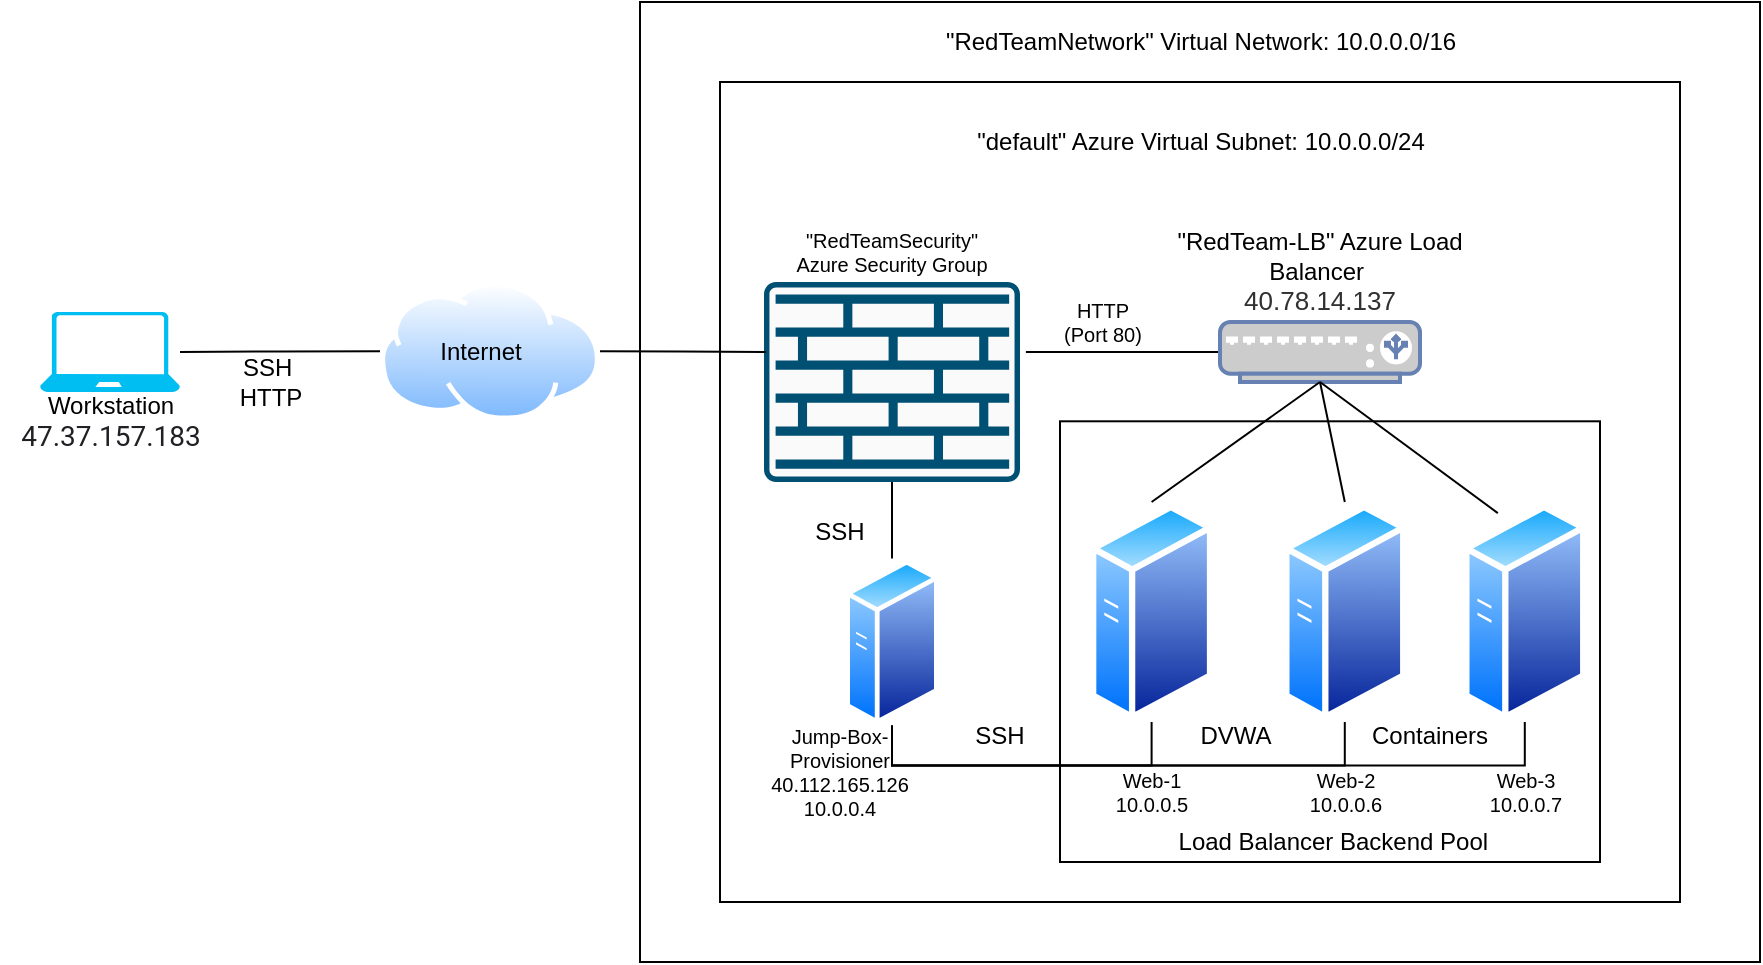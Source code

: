 <mxfile version="16.5.6" type="google"><diagram id="-m-hoagWF1S9MUjE3wVG" name="Page-1"><mxGraphModel dx="2028" dy="641" grid="1" gridSize="10" guides="1" tooltips="1" connect="1" arrows="1" fold="1" page="1" pageScale="1" pageWidth="850" pageHeight="1100" math="0" shadow="0"><root><mxCell id="0"/><mxCell id="1" parent="0"/><mxCell id="Y1LJV-LRSYKa3kTSArft-1" value="" style="rounded=0;whiteSpace=wrap;html=1;" parent="1" vertex="1"><mxGeometry x="200" y="120" width="560" height="480" as="geometry"/></mxCell><mxCell id="Y1LJV-LRSYKa3kTSArft-2" value="" style="rounded=0;whiteSpace=wrap;html=1;" parent="1" vertex="1"><mxGeometry x="240" y="160" width="480" height="410" as="geometry"/></mxCell><mxCell id="Y1LJV-LRSYKa3kTSArft-3" value="&quot;RedTeamNetwork&quot; Virtual Network: 10.0.0.0/16" style="text;html=1;align=center;verticalAlign=middle;resizable=0;points=[];autosize=1;strokeColor=none;fillColor=none;" parent="1" vertex="1"><mxGeometry x="345" y="130" width="270" height="20" as="geometry"/></mxCell><mxCell id="Y1LJV-LRSYKa3kTSArft-4" value="&quot;default&quot; Azure Virtual Subnet: 10.0.0.0/24" style="text;html=1;align=center;verticalAlign=middle;resizable=0;points=[];autosize=1;strokeColor=none;fillColor=none;" parent="1" vertex="1"><mxGeometry x="360" y="180" width="240" height="20" as="geometry"/></mxCell><mxCell id="Y1LJV-LRSYKa3kTSArft-19" style="edgeStyle=orthogonalEdgeStyle;rounded=0;orthogonalLoop=1;jettySize=auto;html=1;exitX=0.5;exitY=1;exitDx=0;exitDy=0;exitPerimeter=0;endArrow=none;endFill=0;" parent="1" source="Y1LJV-LRSYKa3kTSArft-5" target="Y1LJV-LRSYKa3kTSArft-10" edge="1"><mxGeometry relative="1" as="geometry"/></mxCell><mxCell id="Y1LJV-LRSYKa3kTSArft-5" value="" style="sketch=0;points=[[0.015,0.015,0],[0.985,0.015,0],[0.985,0.985,0],[0.015,0.985,0],[0.25,0,0],[0.5,0,0],[0.75,0,0],[1,0.25,0],[1,0.5,0],[1,0.75,0],[0.75,1,0],[0.5,1,0],[0.25,1,0],[0,0.75,0],[0,0.5,0],[0,0.25,0]];verticalLabelPosition=bottom;html=1;verticalAlign=top;aspect=fixed;align=center;pointerEvents=1;shape=mxgraph.cisco19.rect;prIcon=firewall;fillColor=#FAFAFA;strokeColor=#005073;" parent="1" vertex="1"><mxGeometry x="262" y="260" width="128" height="100" as="geometry"/></mxCell><mxCell id="Y1LJV-LRSYKa3kTSArft-15" style="edgeStyle=orthogonalEdgeStyle;rounded=0;orthogonalLoop=1;jettySize=auto;html=1;exitX=0.5;exitY=1;exitDx=0;exitDy=0;entryX=0.5;entryY=1;entryDx=0;entryDy=0;endArrow=none;endFill=0;" parent="1" source="Y1LJV-LRSYKa3kTSArft-7" target="Y1LJV-LRSYKa3kTSArft-10" edge="1"><mxGeometry relative="1" as="geometry"/></mxCell><mxCell id="Y1LJV-LRSYKa3kTSArft-7" value="" style="aspect=fixed;perimeter=ellipsePerimeter;html=1;align=center;shadow=0;dashed=0;spacingTop=3;image;image=img/lib/active_directory/generic_server.svg;" parent="1" vertex="1"><mxGeometry x="425" y="370" width="61.6" height="110" as="geometry"/></mxCell><mxCell id="Y1LJV-LRSYKa3kTSArft-17" style="edgeStyle=orthogonalEdgeStyle;rounded=0;orthogonalLoop=1;jettySize=auto;html=1;exitX=0.5;exitY=1;exitDx=0;exitDy=0;entryX=0.5;entryY=1;entryDx=0;entryDy=0;endArrow=none;endFill=0;" parent="1" source="Y1LJV-LRSYKa3kTSArft-8" target="Y1LJV-LRSYKa3kTSArft-10" edge="1"><mxGeometry relative="1" as="geometry"/></mxCell><mxCell id="Y1LJV-LRSYKa3kTSArft-8" value="" style="aspect=fixed;perimeter=ellipsePerimeter;html=1;align=center;shadow=0;dashed=0;spacingTop=3;image;image=img/lib/active_directory/generic_server.svg;" parent="1" vertex="1"><mxGeometry x="521.6" y="370" width="61.6" height="110" as="geometry"/></mxCell><mxCell id="Y1LJV-LRSYKa3kTSArft-10" value="" style="aspect=fixed;perimeter=ellipsePerimeter;html=1;align=center;shadow=0;dashed=0;spacingTop=3;image;image=img/lib/active_directory/generic_server.svg;" parent="1" vertex="1"><mxGeometry x="302.6" y="398.22" width="46.8" height="83.57" as="geometry"/></mxCell><mxCell id="Y1LJV-LRSYKa3kTSArft-20" style="edgeStyle=orthogonalEdgeStyle;rounded=0;orthogonalLoop=1;jettySize=auto;html=1;exitX=0;exitY=0.5;exitDx=0;exitDy=0;exitPerimeter=0;entryX=1.023;entryY=0.35;entryDx=0;entryDy=0;entryPerimeter=0;endArrow=none;endFill=0;" parent="1" source="Y1LJV-LRSYKa3kTSArft-11" target="Y1LJV-LRSYKa3kTSArft-5" edge="1"><mxGeometry relative="1" as="geometry"/></mxCell><mxCell id="Y1LJV-LRSYKa3kTSArft-11" value="" style="fontColor=#0066CC;verticalAlign=top;verticalLabelPosition=bottom;labelPosition=center;align=center;html=1;outlineConnect=0;fillColor=#CCCCCC;strokeColor=#6881B3;gradientColor=none;gradientDirection=north;strokeWidth=2;shape=mxgraph.networks.load_balancer;" parent="1" vertex="1"><mxGeometry x="490" y="280" width="100" height="30" as="geometry"/></mxCell><mxCell id="Y1LJV-LRSYKa3kTSArft-13" value="" style="endArrow=none;html=1;rounded=0;exitX=0.5;exitY=0;exitDx=0;exitDy=0;" parent="1" source="Y1LJV-LRSYKa3kTSArft-7" edge="1"><mxGeometry width="50" height="50" relative="1" as="geometry"><mxPoint x="490" y="360" as="sourcePoint"/><mxPoint x="540" y="310" as="targetPoint"/></mxGeometry></mxCell><mxCell id="Y1LJV-LRSYKa3kTSArft-14" value="" style="endArrow=none;html=1;rounded=0;exitX=0.5;exitY=0;exitDx=0;exitDy=0;entryX=0.5;entryY=1;entryDx=0;entryDy=0;entryPerimeter=0;" parent="1" source="Y1LJV-LRSYKa3kTSArft-8" target="Y1LJV-LRSYKa3kTSArft-11" edge="1"><mxGeometry width="50" height="50" relative="1" as="geometry"><mxPoint x="504.2" y="380" as="sourcePoint"/><mxPoint x="550" y="320" as="targetPoint"/></mxGeometry></mxCell><mxCell id="Y1LJV-LRSYKa3kTSArft-24" style="edgeStyle=orthogonalEdgeStyle;rounded=0;orthogonalLoop=1;jettySize=auto;html=1;exitX=1;exitY=0.5;exitDx=0;exitDy=0;entryX=0.008;entryY=0.35;entryDx=0;entryDy=0;entryPerimeter=0;endArrow=none;endFill=0;" parent="1" source="Y1LJV-LRSYKa3kTSArft-21" target="Y1LJV-LRSYKa3kTSArft-5" edge="1"><mxGeometry relative="1" as="geometry"/></mxCell><mxCell id="Y1LJV-LRSYKa3kTSArft-25" style="edgeStyle=orthogonalEdgeStyle;rounded=0;orthogonalLoop=1;jettySize=auto;html=1;exitX=0;exitY=0.5;exitDx=0;exitDy=0;endArrow=none;endFill=0;" parent="1" source="Y1LJV-LRSYKa3kTSArft-21" target="Y1LJV-LRSYKa3kTSArft-23" edge="1"><mxGeometry relative="1" as="geometry"/></mxCell><mxCell id="Y1LJV-LRSYKa3kTSArft-21" value="" style="aspect=fixed;perimeter=ellipsePerimeter;html=1;align=center;shadow=0;dashed=0;spacingTop=3;image;image=img/lib/active_directory/internet_cloud.svg;fillColor=none;gradientColor=none;" parent="1" vertex="1"><mxGeometry x="70" y="260.0" width="110" height="69.3" as="geometry"/></mxCell><mxCell id="Y1LJV-LRSYKa3kTSArft-23" value="" style="verticalLabelPosition=bottom;html=1;verticalAlign=top;align=center;strokeColor=none;fillColor=#00BEF2;shape=mxgraph.azure.laptop;pointerEvents=1;" parent="1" vertex="1"><mxGeometry x="-100" y="275" width="70" height="40" as="geometry"/></mxCell><mxCell id="Y1LJV-LRSYKa3kTSArft-26" value="Internet&lt;br&gt;" style="text;html=1;align=center;verticalAlign=middle;resizable=0;points=[];autosize=1;strokeColor=none;fillColor=none;" parent="1" vertex="1"><mxGeometry x="90" y="284.65" width="60" height="20" as="geometry"/></mxCell><mxCell id="Y1LJV-LRSYKa3kTSArft-27" value="Workstation&lt;br&gt;&lt;span style=&quot;color: rgb(32 , 33 , 36) ; font-family: &amp;#34;roboto&amp;#34; , &amp;#34;arial&amp;#34; , sans-serif ; text-align: left ; background-color: rgb(255 , 255 , 255)&quot;&gt;&lt;font style=&quot;font-size: 14px&quot;&gt;47.37.157.183&lt;/font&gt;&lt;/span&gt;" style="text;html=1;align=center;verticalAlign=middle;resizable=0;points=[];autosize=1;strokeColor=none;fillColor=none;" parent="1" vertex="1"><mxGeometry x="-120" y="315" width="110" height="30" as="geometry"/></mxCell><mxCell id="Y1LJV-LRSYKa3kTSArft-28" value="SSH&amp;nbsp;&lt;br&gt;HTTP" style="text;html=1;align=center;verticalAlign=middle;resizable=0;points=[];autosize=1;strokeColor=none;fillColor=none;" parent="1" vertex="1"><mxGeometry x="-10" y="295" width="50" height="30" as="geometry"/></mxCell><mxCell id="Y1LJV-LRSYKa3kTSArft-29" value="HTTP &lt;br style=&quot;font-size: 10px;&quot;&gt;(Port 80)" style="text;html=1;strokeColor=none;fillColor=none;align=center;verticalAlign=middle;whiteSpace=wrap;rounded=0;fontSize=10;" parent="1" vertex="1"><mxGeometry x="400" y="270" width="63.4" height="20" as="geometry"/></mxCell><mxCell id="Y1LJV-LRSYKa3kTSArft-30" value="Jump-Box-Provisioner&lt;br&gt;40.112.165.126&lt;br&gt;10.0.0.4" style="text;html=1;strokeColor=none;fillColor=none;align=center;verticalAlign=middle;whiteSpace=wrap;rounded=0;fontSize=10;" parent="1" vertex="1"><mxGeometry x="270" y="490" width="60" height="30" as="geometry"/></mxCell><mxCell id="Y1LJV-LRSYKa3kTSArft-31" value="Web-1&lt;br&gt;10.0.0.5" style="text;html=1;strokeColor=none;fillColor=none;align=center;verticalAlign=middle;whiteSpace=wrap;rounded=0;fontSize=10;" parent="1" vertex="1"><mxGeometry x="425.8" y="500" width="60" height="30" as="geometry"/></mxCell><mxCell id="Y1LJV-LRSYKa3kTSArft-32" value="Web-2&lt;br&gt;10.0.0.6" style="text;html=1;strokeColor=none;fillColor=none;align=center;verticalAlign=middle;whiteSpace=wrap;rounded=0;fontSize=10;" parent="1" vertex="1"><mxGeometry x="523.2" y="500" width="60" height="30" as="geometry"/></mxCell><mxCell id="Y1LJV-LRSYKa3kTSArft-33" value="&quot;RedTeamSecurity&quot; Azure Security Group" style="text;html=1;strokeColor=none;fillColor=none;align=center;verticalAlign=middle;whiteSpace=wrap;rounded=0;fontSize=10;" parent="1" vertex="1"><mxGeometry x="273" y="230.35" width="106" height="30" as="geometry"/></mxCell><mxCell id="Y1LJV-LRSYKa3kTSArft-39" style="edgeStyle=orthogonalEdgeStyle;rounded=0;orthogonalLoop=1;jettySize=auto;html=1;exitX=0.5;exitY=1;exitDx=0;exitDy=0;entryX=0.5;entryY=1;entryDx=0;entryDy=0;fontSize=10;endArrow=none;endFill=0;" parent="1" source="Y1LJV-LRSYKa3kTSArft-35" target="Y1LJV-LRSYKa3kTSArft-10" edge="1"><mxGeometry relative="1" as="geometry"/></mxCell><mxCell id="Y1LJV-LRSYKa3kTSArft-35" value="" style="aspect=fixed;perimeter=ellipsePerimeter;html=1;align=center;shadow=0;dashed=0;spacingTop=3;image;image=img/lib/active_directory/generic_server.svg;" parent="1" vertex="1"><mxGeometry x="611.6" y="370" width="61.6" height="110" as="geometry"/></mxCell><mxCell id="Y1LJV-LRSYKa3kTSArft-36" value="Web-3&lt;br&gt;10.0.0.7" style="text;html=1;strokeColor=none;fillColor=none;align=center;verticalAlign=middle;whiteSpace=wrap;rounded=0;fontSize=10;" parent="1" vertex="1"><mxGeometry x="613.2" y="500" width="60" height="30" as="geometry"/></mxCell><mxCell id="M5e-kRaJAric26KtD6S1-1" value="&quot;RedTeam-LB&quot; Azure Load Balancer&amp;nbsp;&lt;br&gt;&lt;span style=&quot;color: rgb(50 , 49 , 48) ; font-family: &amp;#34;az_ea_font&amp;#34; , &amp;#34;segoe ui&amp;#34; , &amp;#34;az_font&amp;#34; , , , &amp;#34;blinkmacsystemfont&amp;#34; , &amp;#34;roboto&amp;#34; , &amp;#34;oxygen&amp;#34; , &amp;#34;ubuntu&amp;#34; , &amp;#34;cantarell&amp;#34; , &amp;#34;open sans&amp;#34; , &amp;#34;helvetica neue&amp;#34; , sans-serif ; font-size: 13px ; text-align: left ; background-color: rgb(255 , 255 , 255)&quot;&gt;40.78.14.137&lt;/span&gt;" style="text;html=1;strokeColor=none;fillColor=none;align=center;verticalAlign=middle;whiteSpace=wrap;rounded=0;" parent="1" vertex="1"><mxGeometry x="450" y="240" width="180" height="30" as="geometry"/></mxCell><mxCell id="M5e-kRaJAric26KtD6S1-3" value="" style="endArrow=none;html=1;rounded=0;exitX=0.25;exitY=0;exitDx=0;exitDy=0;" parent="1" source="Y1LJV-LRSYKa3kTSArft-35" edge="1"><mxGeometry width="50" height="50" relative="1" as="geometry"><mxPoint x="490" y="360" as="sourcePoint"/><mxPoint x="540" y="310" as="targetPoint"/></mxGeometry></mxCell><mxCell id="M5e-kRaJAric26KtD6S1-4" value="" style="rounded=0;whiteSpace=wrap;html=1;fillColor=none;" parent="1" vertex="1"><mxGeometry x="410" y="329.65" width="270" height="220.35" as="geometry"/></mxCell><mxCell id="M5e-kRaJAric26KtD6S1-5" value="&amp;nbsp;Load Balancer Backend Pool" style="text;html=1;strokeColor=none;fillColor=none;align=center;verticalAlign=middle;whiteSpace=wrap;rounded=0;" parent="1" vertex="1"><mxGeometry x="458.8" y="530" width="172.4" height="20" as="geometry"/></mxCell><mxCell id="M5e-kRaJAric26KtD6S1-6" value="SSH" style="text;html=1;strokeColor=none;fillColor=none;align=center;verticalAlign=middle;whiteSpace=wrap;rounded=0;" parent="1" vertex="1"><mxGeometry x="280" y="380" width="40" height="10" as="geometry"/></mxCell><mxCell id="M5e-kRaJAric26KtD6S1-7" value="SSH" style="text;html=1;strokeColor=none;fillColor=none;align=center;verticalAlign=middle;whiteSpace=wrap;rounded=0;" parent="1" vertex="1"><mxGeometry x="360" y="481.79" width="40" height="10" as="geometry"/></mxCell><mxCell id="M5e-kRaJAric26KtD6S1-8" value="DVWA" style="text;html=1;strokeColor=none;fillColor=none;align=center;verticalAlign=middle;whiteSpace=wrap;rounded=0;" parent="1" vertex="1"><mxGeometry x="473.2" y="476.79" width="50" height="20" as="geometry"/></mxCell><mxCell id="M5e-kRaJAric26KtD6S1-9" value="Containers" style="text;html=1;strokeColor=none;fillColor=none;align=center;verticalAlign=middle;whiteSpace=wrap;rounded=0;" parent="1" vertex="1"><mxGeometry x="570" y="476.79" width="50" height="20" as="geometry"/></mxCell></root></mxGraphModel></diagram></mxfile>